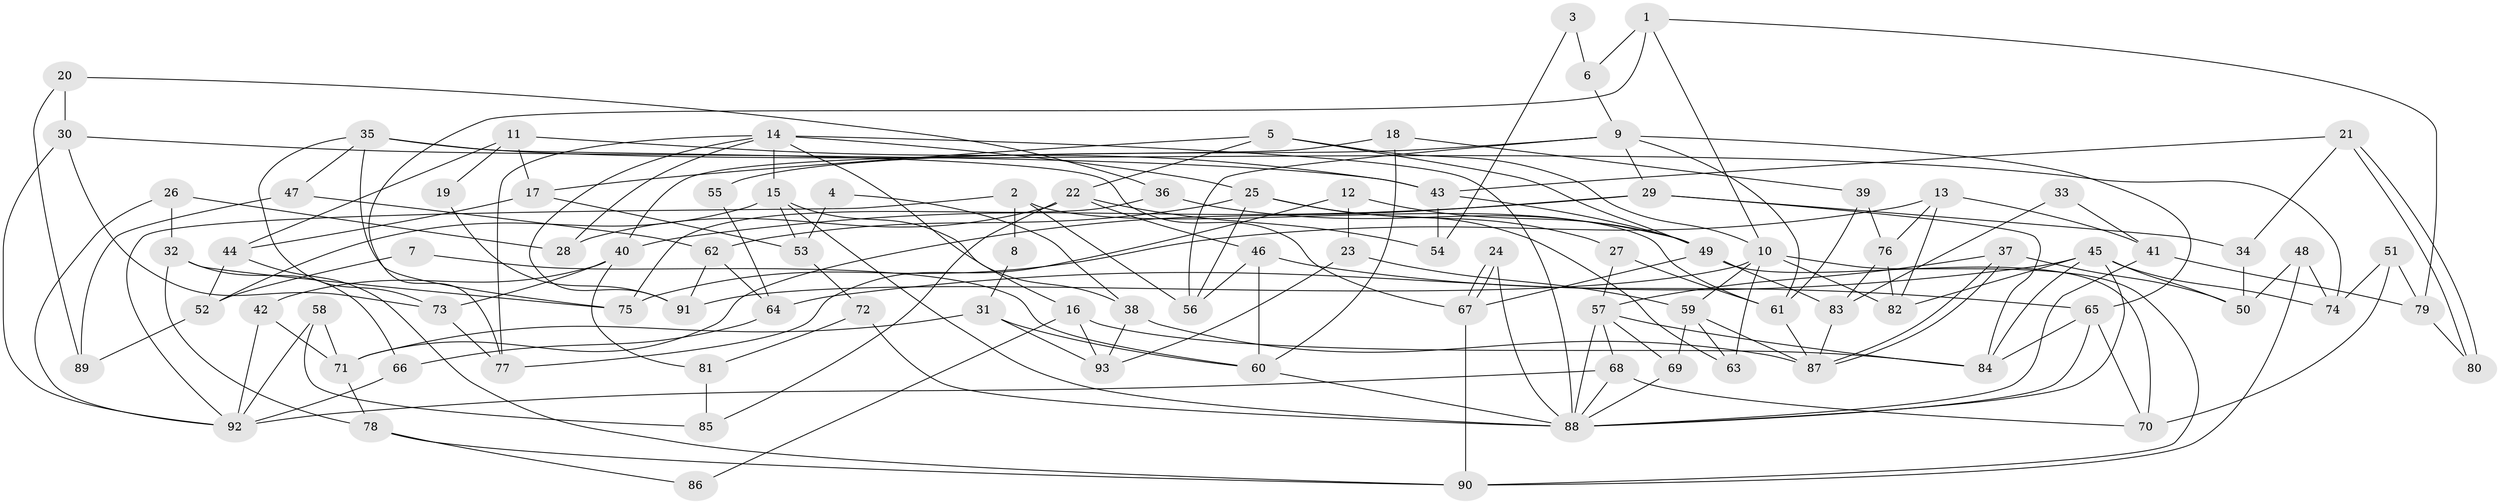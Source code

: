 // Generated by graph-tools (version 1.1) at 2025/50/03/09/25 04:50:34]
// undirected, 93 vertices, 186 edges
graph export_dot {
graph [start="1"]
  node [color=gray90,style=filled];
  1;
  2;
  3;
  4;
  5;
  6;
  7;
  8;
  9;
  10;
  11;
  12;
  13;
  14;
  15;
  16;
  17;
  18;
  19;
  20;
  21;
  22;
  23;
  24;
  25;
  26;
  27;
  28;
  29;
  30;
  31;
  32;
  33;
  34;
  35;
  36;
  37;
  38;
  39;
  40;
  41;
  42;
  43;
  44;
  45;
  46;
  47;
  48;
  49;
  50;
  51;
  52;
  53;
  54;
  55;
  56;
  57;
  58;
  59;
  60;
  61;
  62;
  63;
  64;
  65;
  66;
  67;
  68;
  69;
  70;
  71;
  72;
  73;
  74;
  75;
  76;
  77;
  78;
  79;
  80;
  81;
  82;
  83;
  84;
  85;
  86;
  87;
  88;
  89;
  90;
  91;
  92;
  93;
  1 -- 77;
  1 -- 79;
  1 -- 6;
  1 -- 10;
  2 -- 92;
  2 -- 61;
  2 -- 8;
  2 -- 56;
  3 -- 54;
  3 -- 6;
  4 -- 53;
  4 -- 38;
  5 -- 49;
  5 -- 10;
  5 -- 17;
  5 -- 22;
  6 -- 9;
  7 -- 52;
  7 -- 60;
  8 -- 31;
  9 -- 56;
  9 -- 29;
  9 -- 55;
  9 -- 61;
  9 -- 65;
  10 -- 59;
  10 -- 63;
  10 -- 82;
  10 -- 90;
  10 -- 91;
  11 -- 17;
  11 -- 43;
  11 -- 19;
  11 -- 44;
  12 -- 77;
  12 -- 23;
  12 -- 49;
  13 -- 76;
  13 -- 82;
  13 -- 41;
  13 -- 75;
  14 -- 88;
  14 -- 15;
  14 -- 16;
  14 -- 25;
  14 -- 28;
  14 -- 77;
  14 -- 91;
  15 -- 88;
  15 -- 52;
  15 -- 38;
  15 -- 53;
  16 -- 84;
  16 -- 86;
  16 -- 93;
  17 -- 44;
  17 -- 53;
  18 -- 60;
  18 -- 40;
  18 -- 39;
  19 -- 91;
  20 -- 30;
  20 -- 36;
  20 -- 89;
  21 -- 80;
  21 -- 80;
  21 -- 43;
  21 -- 34;
  22 -- 46;
  22 -- 28;
  22 -- 54;
  22 -- 85;
  23 -- 59;
  23 -- 93;
  24 -- 67;
  24 -- 67;
  24 -- 88;
  25 -- 63;
  25 -- 27;
  25 -- 56;
  25 -- 62;
  26 -- 28;
  26 -- 32;
  26 -- 92;
  27 -- 61;
  27 -- 57;
  29 -- 84;
  29 -- 71;
  29 -- 34;
  29 -- 40;
  30 -- 92;
  30 -- 73;
  30 -- 43;
  31 -- 60;
  31 -- 93;
  31 -- 71;
  32 -- 66;
  32 -- 75;
  32 -- 78;
  33 -- 83;
  33 -- 41;
  34 -- 50;
  35 -- 67;
  35 -- 74;
  35 -- 47;
  35 -- 73;
  35 -- 75;
  36 -- 49;
  36 -- 75;
  37 -- 87;
  37 -- 87;
  37 -- 57;
  37 -- 50;
  38 -- 87;
  38 -- 93;
  39 -- 76;
  39 -- 61;
  40 -- 42;
  40 -- 73;
  40 -- 81;
  41 -- 88;
  41 -- 79;
  42 -- 92;
  42 -- 71;
  43 -- 49;
  43 -- 54;
  44 -- 90;
  44 -- 52;
  45 -- 50;
  45 -- 88;
  45 -- 64;
  45 -- 74;
  45 -- 82;
  45 -- 84;
  46 -- 65;
  46 -- 56;
  46 -- 60;
  47 -- 62;
  47 -- 89;
  48 -- 50;
  48 -- 90;
  48 -- 74;
  49 -- 67;
  49 -- 70;
  49 -- 83;
  51 -- 74;
  51 -- 70;
  51 -- 79;
  52 -- 89;
  53 -- 72;
  55 -- 64;
  57 -- 84;
  57 -- 68;
  57 -- 69;
  57 -- 88;
  58 -- 92;
  58 -- 85;
  58 -- 71;
  59 -- 69;
  59 -- 87;
  59 -- 63;
  60 -- 88;
  61 -- 87;
  62 -- 91;
  62 -- 64;
  64 -- 66;
  65 -- 70;
  65 -- 84;
  65 -- 88;
  66 -- 92;
  67 -- 90;
  68 -- 88;
  68 -- 70;
  68 -- 92;
  69 -- 88;
  71 -- 78;
  72 -- 88;
  72 -- 81;
  73 -- 77;
  76 -- 83;
  76 -- 82;
  78 -- 86;
  78 -- 90;
  79 -- 80;
  81 -- 85;
  83 -- 87;
}

